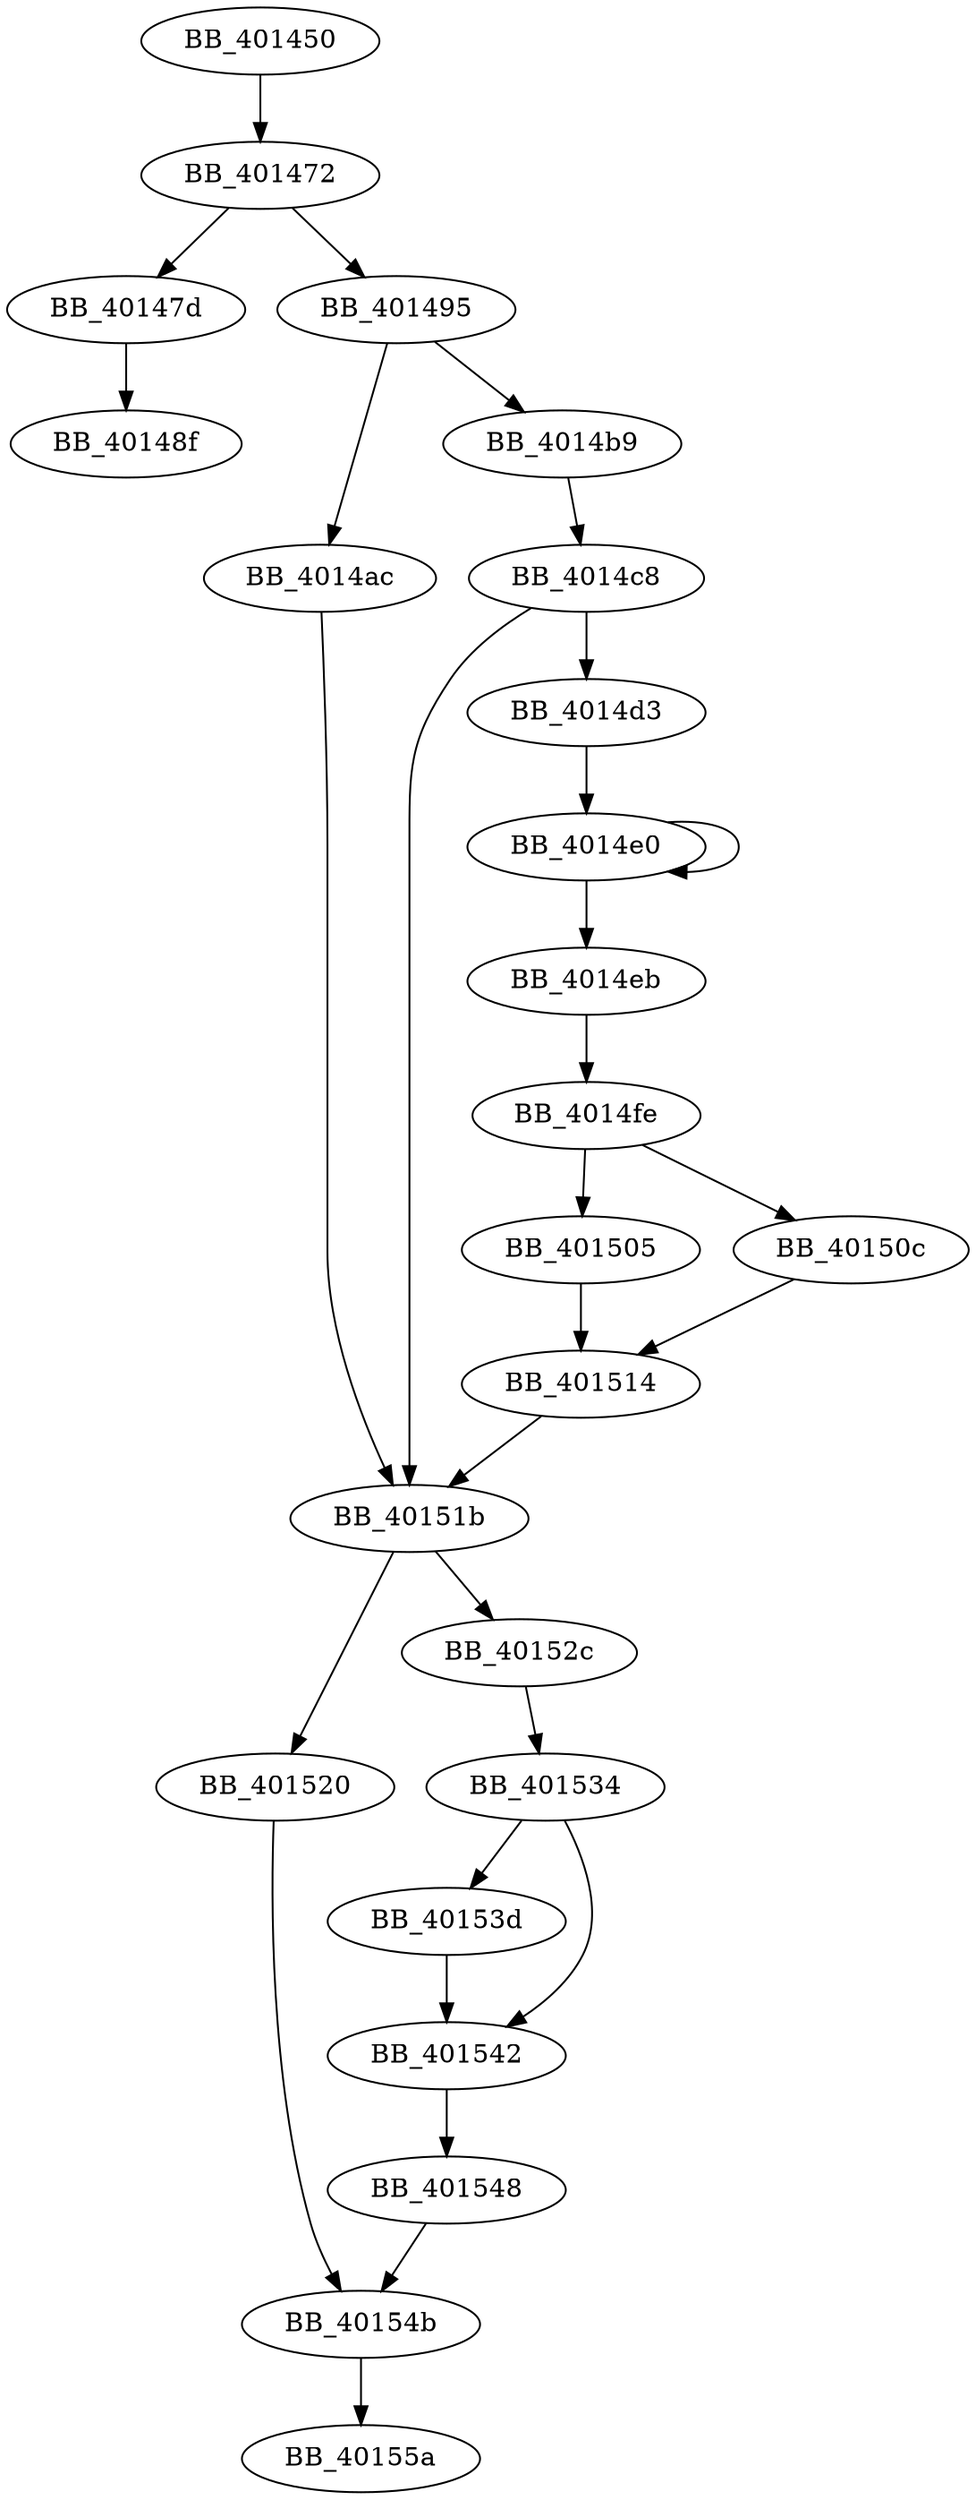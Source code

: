 DiGraph sub_401450{
BB_401450->BB_401472
BB_401472->BB_40147d
BB_401472->BB_401495
BB_40147d->BB_40148f
BB_401495->BB_4014ac
BB_401495->BB_4014b9
BB_4014ac->BB_40151b
BB_4014b9->BB_4014c8
BB_4014c8->BB_4014d3
BB_4014c8->BB_40151b
BB_4014d3->BB_4014e0
BB_4014e0->BB_4014e0
BB_4014e0->BB_4014eb
BB_4014eb->BB_4014fe
BB_4014fe->BB_401505
BB_4014fe->BB_40150c
BB_401505->BB_401514
BB_40150c->BB_401514
BB_401514->BB_40151b
BB_40151b->BB_401520
BB_40151b->BB_40152c
BB_401520->BB_40154b
BB_40152c->BB_401534
BB_401534->BB_40153d
BB_401534->BB_401542
BB_40153d->BB_401542
BB_401542->BB_401548
BB_401548->BB_40154b
BB_40154b->BB_40155a
}
